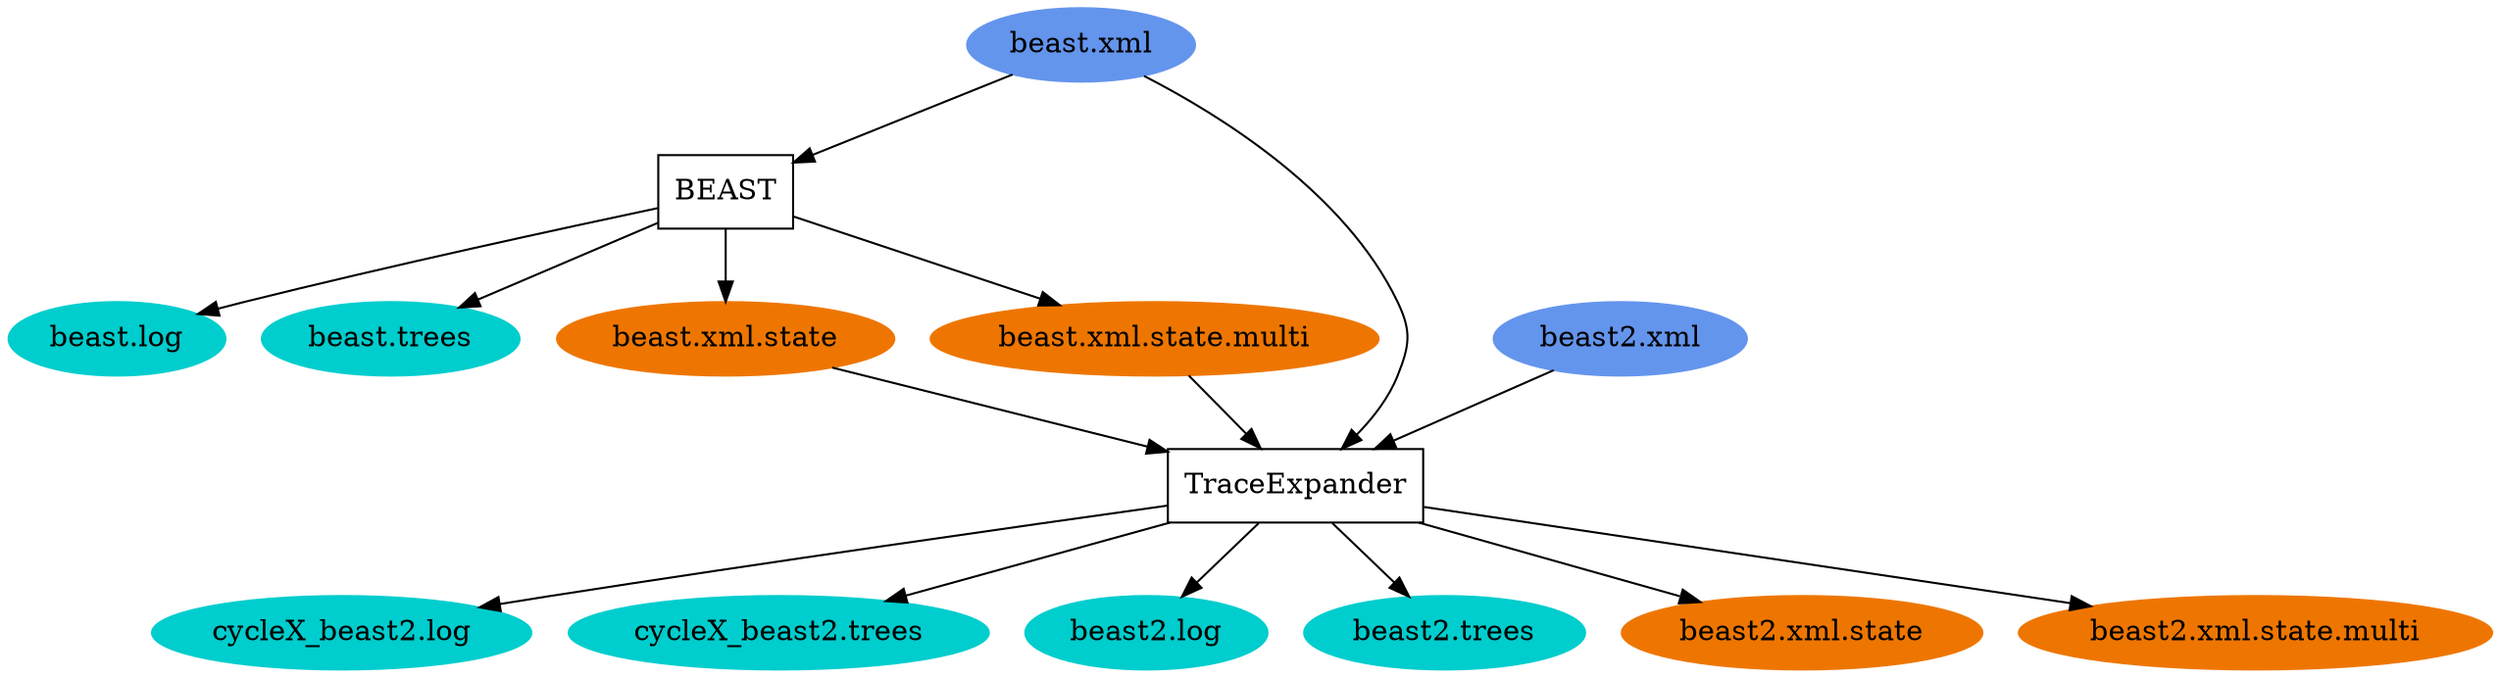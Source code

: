 digraph {
nodeB[label="BEAST",shape=box];
nodeT[label="TraceExpander",shape=box];

nodeXML1[label="beast.xml",color=cornflowerblue, style=filled];
nodeXML2[label="beast2.xml",color=cornflowerblue, style=filled];
beastlog[label="beast.log",color=cyan3, style=filled];
beasttrees[label="beast.trees",color=cyan3, style=filled];
cycleX_beast2log[label="cycleX_beast2.log",color=cyan3, style=filled];
cycleX_beast2trees[label="cycleX_beast2.trees",color=cyan3, style=filled];
beast2log[label="beast2.log",color=cyan3, style=filled];
beast2trees[label="beast2.trees",color=cyan3, style=filled];

beastxmlstate[label="beast.xml.state",color=darkorange2, style=filled];
beastxmlstatemulti[label="beast.xml.state.multi",color=darkorange2, style=filled];
beast2xmlstate[label="beast2.xml.state",color=darkorange2, style=filled];
beast2xmlstatemulti[label="beast2.xml.state.multi",color=darkorange2, style=filled];

nodeXML1 -> nodeB;
nodeB -> beastlog;
nodeB -> beasttrees;
nodeB -> beastxmlstate;
nodeB -> beastxmlstatemulti;
nodeXML1 -> nodeT;
nodeXML2  -> nodeT;
beastxmlstate -> nodeT;
beastxmlstatemulti -> nodeT;
nodeT -> cycleX_beast2log;
nodeT -> cycleX_beast2trees;
nodeT -> beast2xmlstate;
nodeT -> beast2xmlstatemulti;
nodeT -> beast2log;
nodeT -> beast2trees;
}
